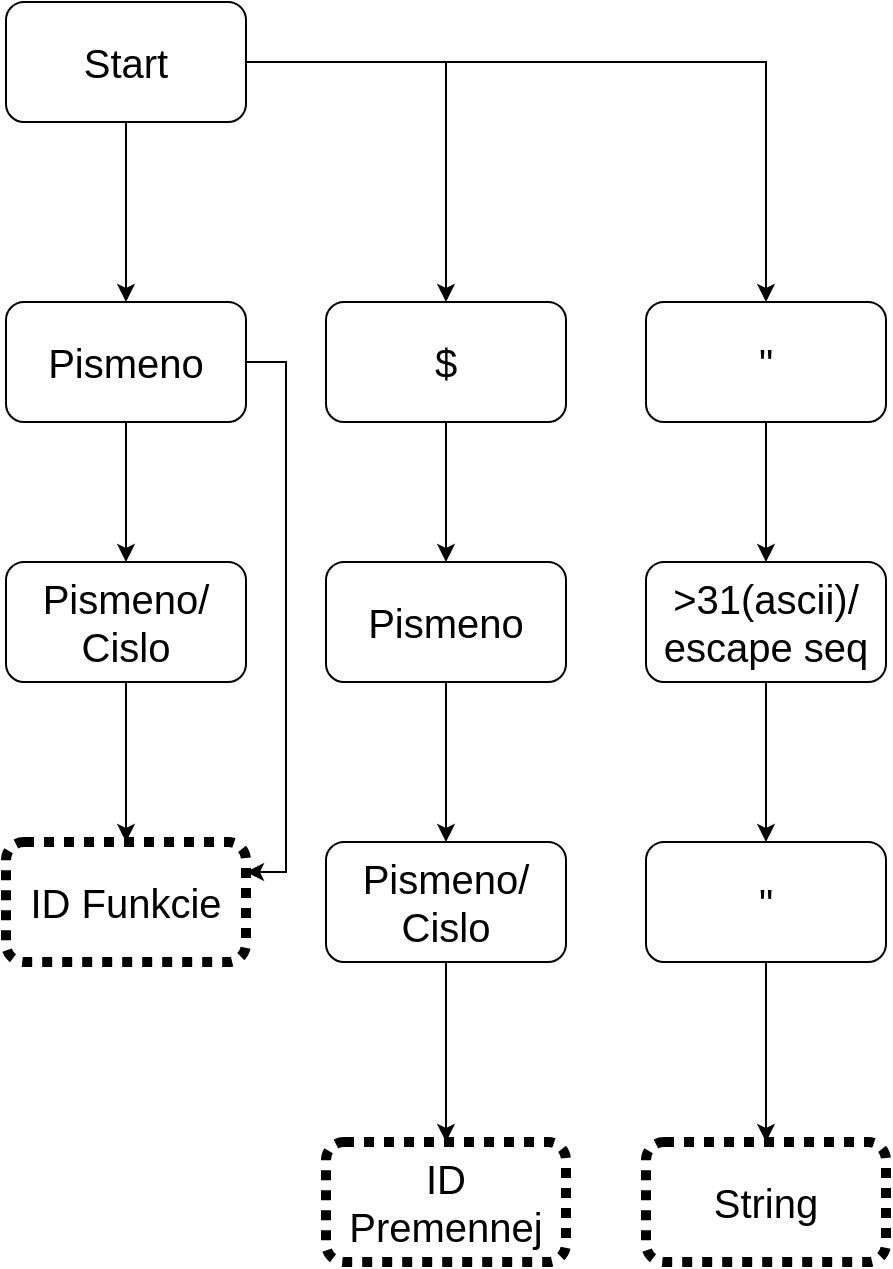 <mxfile version="20.4.1" type="github">
  <diagram id="X971HgEmi0tyOYNt7ffj" name="Page-1">
    <mxGraphModel dx="2062" dy="1146" grid="1" gridSize="10" guides="1" tooltips="1" connect="1" arrows="1" fold="1" page="1" pageScale="1" pageWidth="850" pageHeight="1100" math="0" shadow="0">
      <root>
        <mxCell id="0" />
        <mxCell id="1" parent="0" />
        <mxCell id="o20e-HNHrHSyiWgQdIMh-4" style="edgeStyle=orthogonalEdgeStyle;rounded=0;orthogonalLoop=1;jettySize=auto;html=1;exitX=0.5;exitY=1;exitDx=0;exitDy=0;entryX=0.5;entryY=0;entryDx=0;entryDy=0;fontSize=20;" edge="1" parent="1" source="UVT_qgRuw39aEJzPOKHG-2" target="o20e-HNHrHSyiWgQdIMh-1">
          <mxGeometry relative="1" as="geometry" />
        </mxCell>
        <mxCell id="o20e-HNHrHSyiWgQdIMh-11" style="edgeStyle=orthogonalEdgeStyle;rounded=0;orthogonalLoop=1;jettySize=auto;html=1;exitX=1;exitY=0.5;exitDx=0;exitDy=0;entryX=0.5;entryY=0;entryDx=0;entryDy=0;fontSize=20;" edge="1" parent="1" source="UVT_qgRuw39aEJzPOKHG-2" target="o20e-HNHrHSyiWgQdIMh-7">
          <mxGeometry relative="1" as="geometry" />
        </mxCell>
        <mxCell id="o20e-HNHrHSyiWgQdIMh-22" style="edgeStyle=orthogonalEdgeStyle;rounded=0;orthogonalLoop=1;jettySize=auto;html=1;exitX=1;exitY=0.5;exitDx=0;exitDy=0;entryX=0.5;entryY=0;entryDx=0;entryDy=0;fontSize=20;" edge="1" parent="1" source="UVT_qgRuw39aEJzPOKHG-2" target="o20e-HNHrHSyiWgQdIMh-16">
          <mxGeometry relative="1" as="geometry" />
        </mxCell>
        <mxCell id="UVT_qgRuw39aEJzPOKHG-2" value="&lt;font style=&quot;font-size: 20px;&quot;&gt;Start&lt;/font&gt;" style="rounded=1;whiteSpace=wrap;html=1;" parent="1" vertex="1">
          <mxGeometry x="60" y="50" width="120" height="60" as="geometry" />
        </mxCell>
        <mxCell id="UVT_qgRuw39aEJzPOKHG-3" value="ID Funkcie&lt;br&gt;" style="rounded=1;whiteSpace=wrap;html=1;fontSize=20;dashed=1;dashPattern=1 1;strokeWidth=5;" parent="1" vertex="1">
          <mxGeometry x="60" y="470" width="120" height="60" as="geometry" />
        </mxCell>
        <mxCell id="o20e-HNHrHSyiWgQdIMh-2" style="edgeStyle=orthogonalEdgeStyle;rounded=0;orthogonalLoop=1;jettySize=auto;html=1;exitX=1;exitY=0.5;exitDx=0;exitDy=0;entryX=1;entryY=0.25;entryDx=0;entryDy=0;fontSize=20;" edge="1" parent="1" source="o20e-HNHrHSyiWgQdIMh-1" target="UVT_qgRuw39aEJzPOKHG-3">
          <mxGeometry relative="1" as="geometry" />
        </mxCell>
        <mxCell id="o20e-HNHrHSyiWgQdIMh-5" style="edgeStyle=orthogonalEdgeStyle;rounded=0;orthogonalLoop=1;jettySize=auto;html=1;exitX=0.5;exitY=1;exitDx=0;exitDy=0;entryX=0.5;entryY=0;entryDx=0;entryDy=0;fontSize=20;" edge="1" parent="1" source="o20e-HNHrHSyiWgQdIMh-1" target="o20e-HNHrHSyiWgQdIMh-3">
          <mxGeometry relative="1" as="geometry" />
        </mxCell>
        <mxCell id="o20e-HNHrHSyiWgQdIMh-1" value="&lt;font style=&quot;font-size: 20px;&quot;&gt;Pismeno&lt;/font&gt;" style="rounded=1;whiteSpace=wrap;html=1;" vertex="1" parent="1">
          <mxGeometry x="60" y="200" width="120" height="60" as="geometry" />
        </mxCell>
        <mxCell id="o20e-HNHrHSyiWgQdIMh-6" style="edgeStyle=orthogonalEdgeStyle;rounded=0;orthogonalLoop=1;jettySize=auto;html=1;exitX=0.5;exitY=1;exitDx=0;exitDy=0;entryX=0.5;entryY=0;entryDx=0;entryDy=0;fontSize=20;" edge="1" parent="1" source="o20e-HNHrHSyiWgQdIMh-3" target="UVT_qgRuw39aEJzPOKHG-3">
          <mxGeometry relative="1" as="geometry" />
        </mxCell>
        <mxCell id="o20e-HNHrHSyiWgQdIMh-3" value="Pismeno/&lt;br&gt;Cislo" style="rounded=1;whiteSpace=wrap;html=1;strokeWidth=1;fontSize=20;" vertex="1" parent="1">
          <mxGeometry x="60" y="330" width="120" height="60" as="geometry" />
        </mxCell>
        <mxCell id="o20e-HNHrHSyiWgQdIMh-12" style="edgeStyle=orthogonalEdgeStyle;rounded=0;orthogonalLoop=1;jettySize=auto;html=1;exitX=0.5;exitY=1;exitDx=0;exitDy=0;entryX=0.5;entryY=0;entryDx=0;entryDy=0;fontSize=20;" edge="1" parent="1" source="o20e-HNHrHSyiWgQdIMh-7" target="o20e-HNHrHSyiWgQdIMh-8">
          <mxGeometry relative="1" as="geometry" />
        </mxCell>
        <mxCell id="o20e-HNHrHSyiWgQdIMh-7" value="$" style="rounded=1;whiteSpace=wrap;html=1;strokeWidth=1;fontSize=20;" vertex="1" parent="1">
          <mxGeometry x="220" y="200" width="120" height="60" as="geometry" />
        </mxCell>
        <mxCell id="o20e-HNHrHSyiWgQdIMh-13" style="edgeStyle=orthogonalEdgeStyle;rounded=0;orthogonalLoop=1;jettySize=auto;html=1;exitX=0.5;exitY=1;exitDx=0;exitDy=0;entryX=0.5;entryY=0;entryDx=0;entryDy=0;fontSize=20;" edge="1" parent="1" source="o20e-HNHrHSyiWgQdIMh-8" target="o20e-HNHrHSyiWgQdIMh-9">
          <mxGeometry relative="1" as="geometry" />
        </mxCell>
        <mxCell id="o20e-HNHrHSyiWgQdIMh-8" value="Pismeno" style="rounded=1;whiteSpace=wrap;html=1;strokeWidth=1;fontSize=20;" vertex="1" parent="1">
          <mxGeometry x="220" y="330" width="120" height="60" as="geometry" />
        </mxCell>
        <mxCell id="o20e-HNHrHSyiWgQdIMh-14" style="edgeStyle=orthogonalEdgeStyle;rounded=0;orthogonalLoop=1;jettySize=auto;html=1;exitX=0.5;exitY=1;exitDx=0;exitDy=0;entryX=0.5;entryY=0;entryDx=0;entryDy=0;fontSize=20;" edge="1" parent="1" source="o20e-HNHrHSyiWgQdIMh-9" target="o20e-HNHrHSyiWgQdIMh-10">
          <mxGeometry relative="1" as="geometry" />
        </mxCell>
        <mxCell id="o20e-HNHrHSyiWgQdIMh-9" value="Pismeno/&lt;br&gt;Cislo" style="rounded=1;whiteSpace=wrap;html=1;strokeWidth=1;fontSize=20;" vertex="1" parent="1">
          <mxGeometry x="220" y="470" width="120" height="60" as="geometry" />
        </mxCell>
        <mxCell id="o20e-HNHrHSyiWgQdIMh-10" value="ID&lt;br&gt;Premennej" style="rounded=1;whiteSpace=wrap;html=1;strokeWidth=5;fontSize=20;dashed=1;dashPattern=1 1;" vertex="1" parent="1">
          <mxGeometry x="220" y="620" width="120" height="60" as="geometry" />
        </mxCell>
        <mxCell id="o20e-HNHrHSyiWgQdIMh-15" value="String" style="rounded=1;whiteSpace=wrap;html=1;dashed=1;dashPattern=1 1;strokeWidth=5;fontSize=20;" vertex="1" parent="1">
          <mxGeometry x="380" y="620" width="120" height="60" as="geometry" />
        </mxCell>
        <mxCell id="o20e-HNHrHSyiWgQdIMh-18" style="edgeStyle=orthogonalEdgeStyle;rounded=0;orthogonalLoop=1;jettySize=auto;html=1;exitX=0.5;exitY=1;exitDx=0;exitDy=0;entryX=0.5;entryY=0;entryDx=0;entryDy=0;fontSize=20;" edge="1" parent="1" source="o20e-HNHrHSyiWgQdIMh-16" target="o20e-HNHrHSyiWgQdIMh-17">
          <mxGeometry relative="1" as="geometry" />
        </mxCell>
        <mxCell id="o20e-HNHrHSyiWgQdIMh-16" value="&quot;" style="rounded=1;whiteSpace=wrap;html=1;strokeWidth=1;fontSize=20;" vertex="1" parent="1">
          <mxGeometry x="380" y="200" width="120" height="60" as="geometry" />
        </mxCell>
        <mxCell id="o20e-HNHrHSyiWgQdIMh-20" style="edgeStyle=orthogonalEdgeStyle;rounded=0;orthogonalLoop=1;jettySize=auto;html=1;exitX=0.5;exitY=1;exitDx=0;exitDy=0;entryX=0.5;entryY=0;entryDx=0;entryDy=0;fontSize=20;" edge="1" parent="1" source="o20e-HNHrHSyiWgQdIMh-17" target="o20e-HNHrHSyiWgQdIMh-19">
          <mxGeometry relative="1" as="geometry" />
        </mxCell>
        <mxCell id="o20e-HNHrHSyiWgQdIMh-17" value="&amp;gt;31(ascii)/&lt;br&gt;escape seq" style="rounded=1;whiteSpace=wrap;html=1;strokeWidth=1;fontSize=20;" vertex="1" parent="1">
          <mxGeometry x="380" y="330" width="120" height="60" as="geometry" />
        </mxCell>
        <mxCell id="o20e-HNHrHSyiWgQdIMh-21" style="edgeStyle=orthogonalEdgeStyle;rounded=0;orthogonalLoop=1;jettySize=auto;html=1;exitX=0.5;exitY=1;exitDx=0;exitDy=0;entryX=0.5;entryY=0;entryDx=0;entryDy=0;fontSize=20;" edge="1" parent="1" source="o20e-HNHrHSyiWgQdIMh-19" target="o20e-HNHrHSyiWgQdIMh-15">
          <mxGeometry relative="1" as="geometry" />
        </mxCell>
        <mxCell id="o20e-HNHrHSyiWgQdIMh-19" value="&quot;" style="rounded=1;whiteSpace=wrap;html=1;strokeWidth=1;fontSize=20;" vertex="1" parent="1">
          <mxGeometry x="380" y="470" width="120" height="60" as="geometry" />
        </mxCell>
      </root>
    </mxGraphModel>
  </diagram>
</mxfile>
